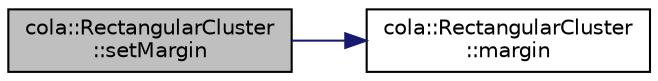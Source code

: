digraph "cola::RectangularCluster::setMargin"
{
  edge [fontname="Helvetica",fontsize="10",labelfontname="Helvetica",labelfontsize="10"];
  node [fontname="Helvetica",fontsize="10",shape=record];
  rankdir="LR";
  Node13 [label="cola::RectangularCluster\l::setMargin",height=0.2,width=0.4,color="black", fillcolor="grey75", style="filled", fontcolor="black"];
  Node13 -> Node14 [color="midnightblue",fontsize="10",style="solid",fontname="Helvetica"];
  Node14 [label="cola::RectangularCluster\l::margin",height=0.2,width=0.4,color="black", fillcolor="white", style="filled",URL="$classcola_1_1RectangularCluster.html#ac161a576c7156d9e0b78769fc2868fa5",tooltip="Returns the margin box for this cluster. "];
}

